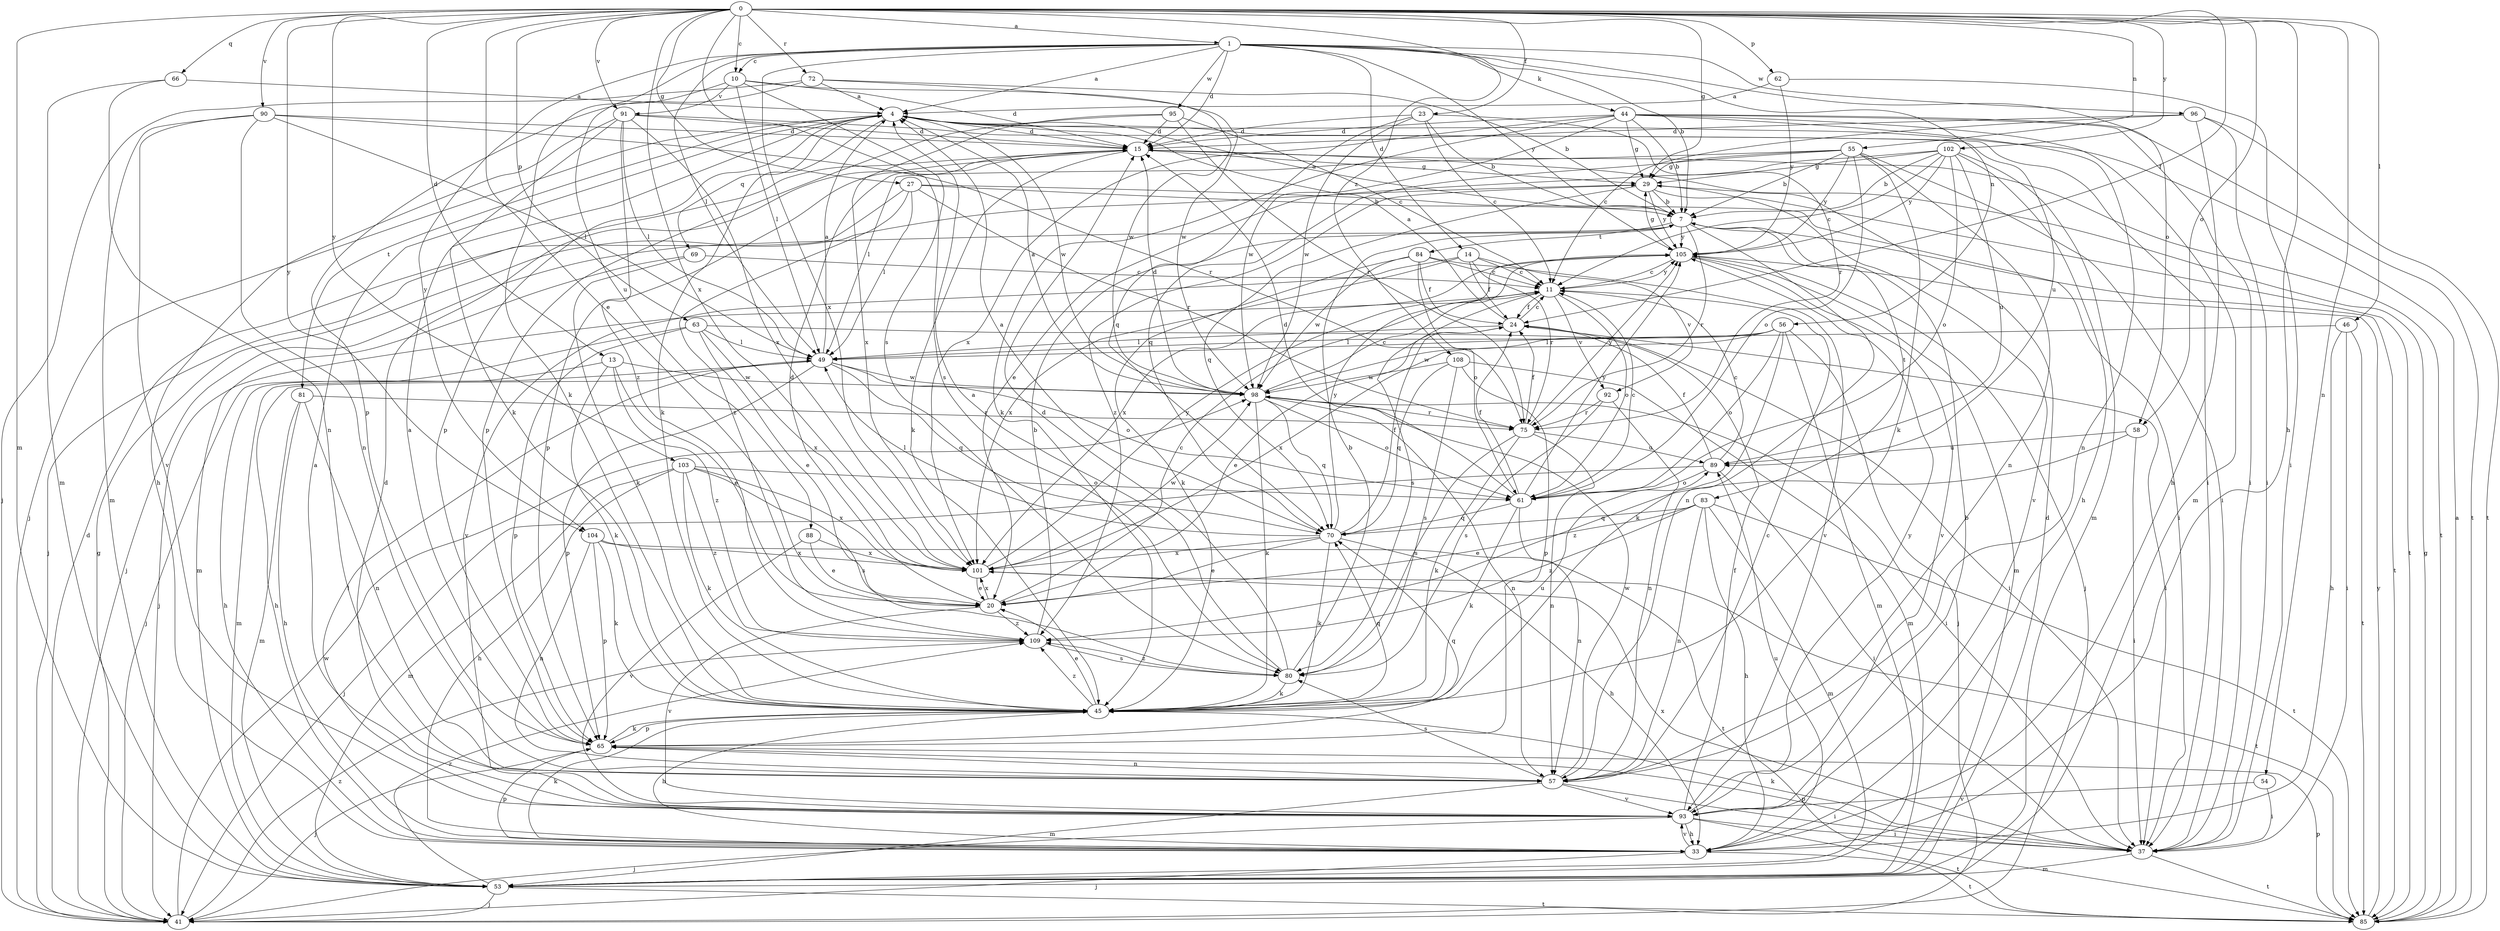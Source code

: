 strict digraph  {
0;
1;
4;
7;
10;
11;
13;
14;
15;
20;
23;
24;
27;
29;
33;
37;
41;
44;
45;
46;
49;
53;
54;
55;
56;
57;
58;
61;
62;
63;
65;
66;
69;
70;
72;
75;
80;
81;
83;
84;
85;
88;
89;
90;
91;
92;
93;
95;
96;
98;
101;
102;
103;
104;
105;
108;
109;
0 -> 1  [label=a];
0 -> 10  [label=c];
0 -> 13  [label=d];
0 -> 20  [label=e];
0 -> 23  [label=f];
0 -> 24  [label=f];
0 -> 27  [label=g];
0 -> 29  [label=g];
0 -> 33  [label=h];
0 -> 46  [label=l];
0 -> 53  [label=m];
0 -> 54  [label=n];
0 -> 55  [label=n];
0 -> 58  [label=o];
0 -> 62  [label=p];
0 -> 63  [label=p];
0 -> 66  [label=q];
0 -> 72  [label=r];
0 -> 80  [label=s];
0 -> 90  [label=v];
0 -> 91  [label=v];
0 -> 101  [label=x];
0 -> 102  [label=y];
0 -> 103  [label=y];
0 -> 104  [label=y];
0 -> 108  [label=z];
1 -> 4  [label=a];
1 -> 7  [label=b];
1 -> 10  [label=c];
1 -> 14  [label=d];
1 -> 15  [label=d];
1 -> 44  [label=k];
1 -> 49  [label=l];
1 -> 56  [label=n];
1 -> 58  [label=o];
1 -> 88  [label=u];
1 -> 95  [label=w];
1 -> 96  [label=w];
1 -> 101  [label=x];
1 -> 104  [label=y];
1 -> 105  [label=y];
4 -> 15  [label=d];
4 -> 37  [label=i];
4 -> 41  [label=j];
4 -> 45  [label=k];
4 -> 65  [label=p];
4 -> 69  [label=q];
4 -> 81  [label=t];
4 -> 98  [label=w];
7 -> 4  [label=a];
7 -> 41  [label=j];
7 -> 57  [label=n];
7 -> 75  [label=r];
7 -> 83  [label=t];
7 -> 84  [label=t];
7 -> 85  [label=t];
7 -> 105  [label=y];
10 -> 15  [label=d];
10 -> 45  [label=k];
10 -> 49  [label=l];
10 -> 80  [label=s];
10 -> 91  [label=v];
10 -> 98  [label=w];
11 -> 24  [label=f];
11 -> 41  [label=j];
11 -> 61  [label=o];
11 -> 80  [label=s];
11 -> 92  [label=v];
11 -> 105  [label=y];
13 -> 20  [label=e];
13 -> 33  [label=h];
13 -> 45  [label=k];
13 -> 98  [label=w];
13 -> 109  [label=z];
14 -> 11  [label=c];
14 -> 24  [label=f];
14 -> 75  [label=r];
14 -> 92  [label=v];
14 -> 93  [label=v];
14 -> 101  [label=x];
15 -> 29  [label=g];
15 -> 45  [label=k];
15 -> 65  [label=p];
15 -> 85  [label=t];
20 -> 11  [label=c];
20 -> 15  [label=d];
20 -> 93  [label=v];
20 -> 101  [label=x];
20 -> 109  [label=z];
23 -> 7  [label=b];
23 -> 11  [label=c];
23 -> 15  [label=d];
23 -> 70  [label=q];
23 -> 75  [label=r];
23 -> 98  [label=w];
24 -> 4  [label=a];
24 -> 11  [label=c];
24 -> 20  [label=e];
24 -> 37  [label=i];
24 -> 49  [label=l];
27 -> 7  [label=b];
27 -> 37  [label=i];
27 -> 41  [label=j];
27 -> 49  [label=l];
27 -> 75  [label=r];
27 -> 109  [label=z];
29 -> 7  [label=b];
29 -> 70  [label=q];
29 -> 85  [label=t];
29 -> 93  [label=v];
29 -> 105  [label=y];
29 -> 109  [label=z];
33 -> 41  [label=j];
33 -> 45  [label=k];
33 -> 65  [label=p];
33 -> 85  [label=t];
33 -> 89  [label=u];
33 -> 93  [label=v];
37 -> 45  [label=k];
37 -> 53  [label=m];
37 -> 65  [label=p];
37 -> 85  [label=t];
37 -> 101  [label=x];
41 -> 15  [label=d];
41 -> 29  [label=g];
41 -> 98  [label=w];
41 -> 109  [label=z];
44 -> 7  [label=b];
44 -> 15  [label=d];
44 -> 29  [label=g];
44 -> 37  [label=i];
44 -> 45  [label=k];
44 -> 53  [label=m];
44 -> 57  [label=n];
44 -> 85  [label=t];
44 -> 98  [label=w];
44 -> 101  [label=x];
45 -> 20  [label=e];
45 -> 33  [label=h];
45 -> 65  [label=p];
45 -> 70  [label=q];
45 -> 89  [label=u];
45 -> 109  [label=z];
46 -> 33  [label=h];
46 -> 37  [label=i];
46 -> 49  [label=l];
46 -> 85  [label=t];
49 -> 4  [label=a];
49 -> 33  [label=h];
49 -> 53  [label=m];
49 -> 61  [label=o];
49 -> 65  [label=p];
49 -> 70  [label=q];
49 -> 98  [label=w];
53 -> 15  [label=d];
53 -> 41  [label=j];
53 -> 85  [label=t];
53 -> 109  [label=z];
54 -> 37  [label=i];
54 -> 93  [label=v];
55 -> 7  [label=b];
55 -> 29  [label=g];
55 -> 37  [label=i];
55 -> 45  [label=k];
55 -> 49  [label=l];
55 -> 57  [label=n];
55 -> 61  [label=o];
55 -> 70  [label=q];
55 -> 105  [label=y];
56 -> 41  [label=j];
56 -> 45  [label=k];
56 -> 49  [label=l];
56 -> 53  [label=m];
56 -> 61  [label=o];
56 -> 98  [label=w];
56 -> 101  [label=x];
57 -> 11  [label=c];
57 -> 37  [label=i];
57 -> 53  [label=m];
57 -> 80  [label=s];
57 -> 93  [label=v];
57 -> 98  [label=w];
58 -> 37  [label=i];
58 -> 89  [label=u];
58 -> 109  [label=z];
61 -> 11  [label=c];
61 -> 15  [label=d];
61 -> 24  [label=f];
61 -> 45  [label=k];
61 -> 57  [label=n];
61 -> 70  [label=q];
61 -> 105  [label=y];
62 -> 4  [label=a];
62 -> 37  [label=i];
62 -> 105  [label=y];
63 -> 20  [label=e];
63 -> 37  [label=i];
63 -> 41  [label=j];
63 -> 49  [label=l];
63 -> 65  [label=p];
63 -> 101  [label=x];
65 -> 4  [label=a];
65 -> 41  [label=j];
65 -> 45  [label=k];
65 -> 57  [label=n];
65 -> 70  [label=q];
66 -> 4  [label=a];
66 -> 53  [label=m];
66 -> 57  [label=n];
69 -> 11  [label=c];
69 -> 45  [label=k];
69 -> 53  [label=m];
70 -> 4  [label=a];
70 -> 20  [label=e];
70 -> 24  [label=f];
70 -> 33  [label=h];
70 -> 45  [label=k];
70 -> 49  [label=l];
70 -> 101  [label=x];
70 -> 105  [label=y];
72 -> 4  [label=a];
72 -> 7  [label=b];
72 -> 41  [label=j];
72 -> 65  [label=p];
72 -> 98  [label=w];
75 -> 24  [label=f];
75 -> 45  [label=k];
75 -> 57  [label=n];
75 -> 80  [label=s];
75 -> 89  [label=u];
75 -> 105  [label=y];
80 -> 4  [label=a];
80 -> 7  [label=b];
80 -> 15  [label=d];
80 -> 45  [label=k];
80 -> 109  [label=z];
81 -> 33  [label=h];
81 -> 53  [label=m];
81 -> 57  [label=n];
81 -> 75  [label=r];
83 -> 20  [label=e];
83 -> 33  [label=h];
83 -> 53  [label=m];
83 -> 57  [label=n];
83 -> 70  [label=q];
83 -> 85  [label=t];
83 -> 109  [label=z];
84 -> 11  [label=c];
84 -> 24  [label=f];
84 -> 45  [label=k];
84 -> 61  [label=o];
84 -> 93  [label=v];
84 -> 98  [label=w];
85 -> 4  [label=a];
85 -> 29  [label=g];
85 -> 65  [label=p];
85 -> 105  [label=y];
88 -> 20  [label=e];
88 -> 93  [label=v];
88 -> 101  [label=x];
89 -> 11  [label=c];
89 -> 24  [label=f];
89 -> 37  [label=i];
89 -> 41  [label=j];
89 -> 61  [label=o];
90 -> 15  [label=d];
90 -> 49  [label=l];
90 -> 53  [label=m];
90 -> 57  [label=n];
90 -> 75  [label=r];
90 -> 93  [label=v];
91 -> 15  [label=d];
91 -> 33  [label=h];
91 -> 45  [label=k];
91 -> 49  [label=l];
91 -> 89  [label=u];
91 -> 101  [label=x];
91 -> 109  [label=z];
92 -> 57  [label=n];
92 -> 75  [label=r];
92 -> 80  [label=s];
93 -> 4  [label=a];
93 -> 7  [label=b];
93 -> 15  [label=d];
93 -> 24  [label=f];
93 -> 33  [label=h];
93 -> 37  [label=i];
93 -> 41  [label=j];
93 -> 49  [label=l];
93 -> 85  [label=t];
93 -> 105  [label=y];
95 -> 11  [label=c];
95 -> 15  [label=d];
95 -> 65  [label=p];
95 -> 75  [label=r];
95 -> 101  [label=x];
96 -> 11  [label=c];
96 -> 15  [label=d];
96 -> 33  [label=h];
96 -> 37  [label=i];
96 -> 85  [label=t];
98 -> 4  [label=a];
98 -> 11  [label=c];
98 -> 15  [label=d];
98 -> 37  [label=i];
98 -> 45  [label=k];
98 -> 57  [label=n];
98 -> 61  [label=o];
98 -> 70  [label=q];
98 -> 75  [label=r];
101 -> 20  [label=e];
101 -> 85  [label=t];
101 -> 98  [label=w];
101 -> 105  [label=y];
102 -> 7  [label=b];
102 -> 11  [label=c];
102 -> 20  [label=e];
102 -> 29  [label=g];
102 -> 33  [label=h];
102 -> 53  [label=m];
102 -> 61  [label=o];
102 -> 89  [label=u];
102 -> 105  [label=y];
103 -> 33  [label=h];
103 -> 45  [label=k];
103 -> 53  [label=m];
103 -> 61  [label=o];
103 -> 80  [label=s];
103 -> 101  [label=x];
103 -> 109  [label=z];
104 -> 45  [label=k];
104 -> 57  [label=n];
104 -> 65  [label=p];
104 -> 85  [label=t];
104 -> 101  [label=x];
105 -> 11  [label=c];
105 -> 29  [label=g];
105 -> 41  [label=j];
105 -> 53  [label=m];
105 -> 93  [label=v];
105 -> 101  [label=x];
108 -> 53  [label=m];
108 -> 65  [label=p];
108 -> 70  [label=q];
108 -> 80  [label=s];
108 -> 98  [label=w];
109 -> 7  [label=b];
109 -> 80  [label=s];
}
